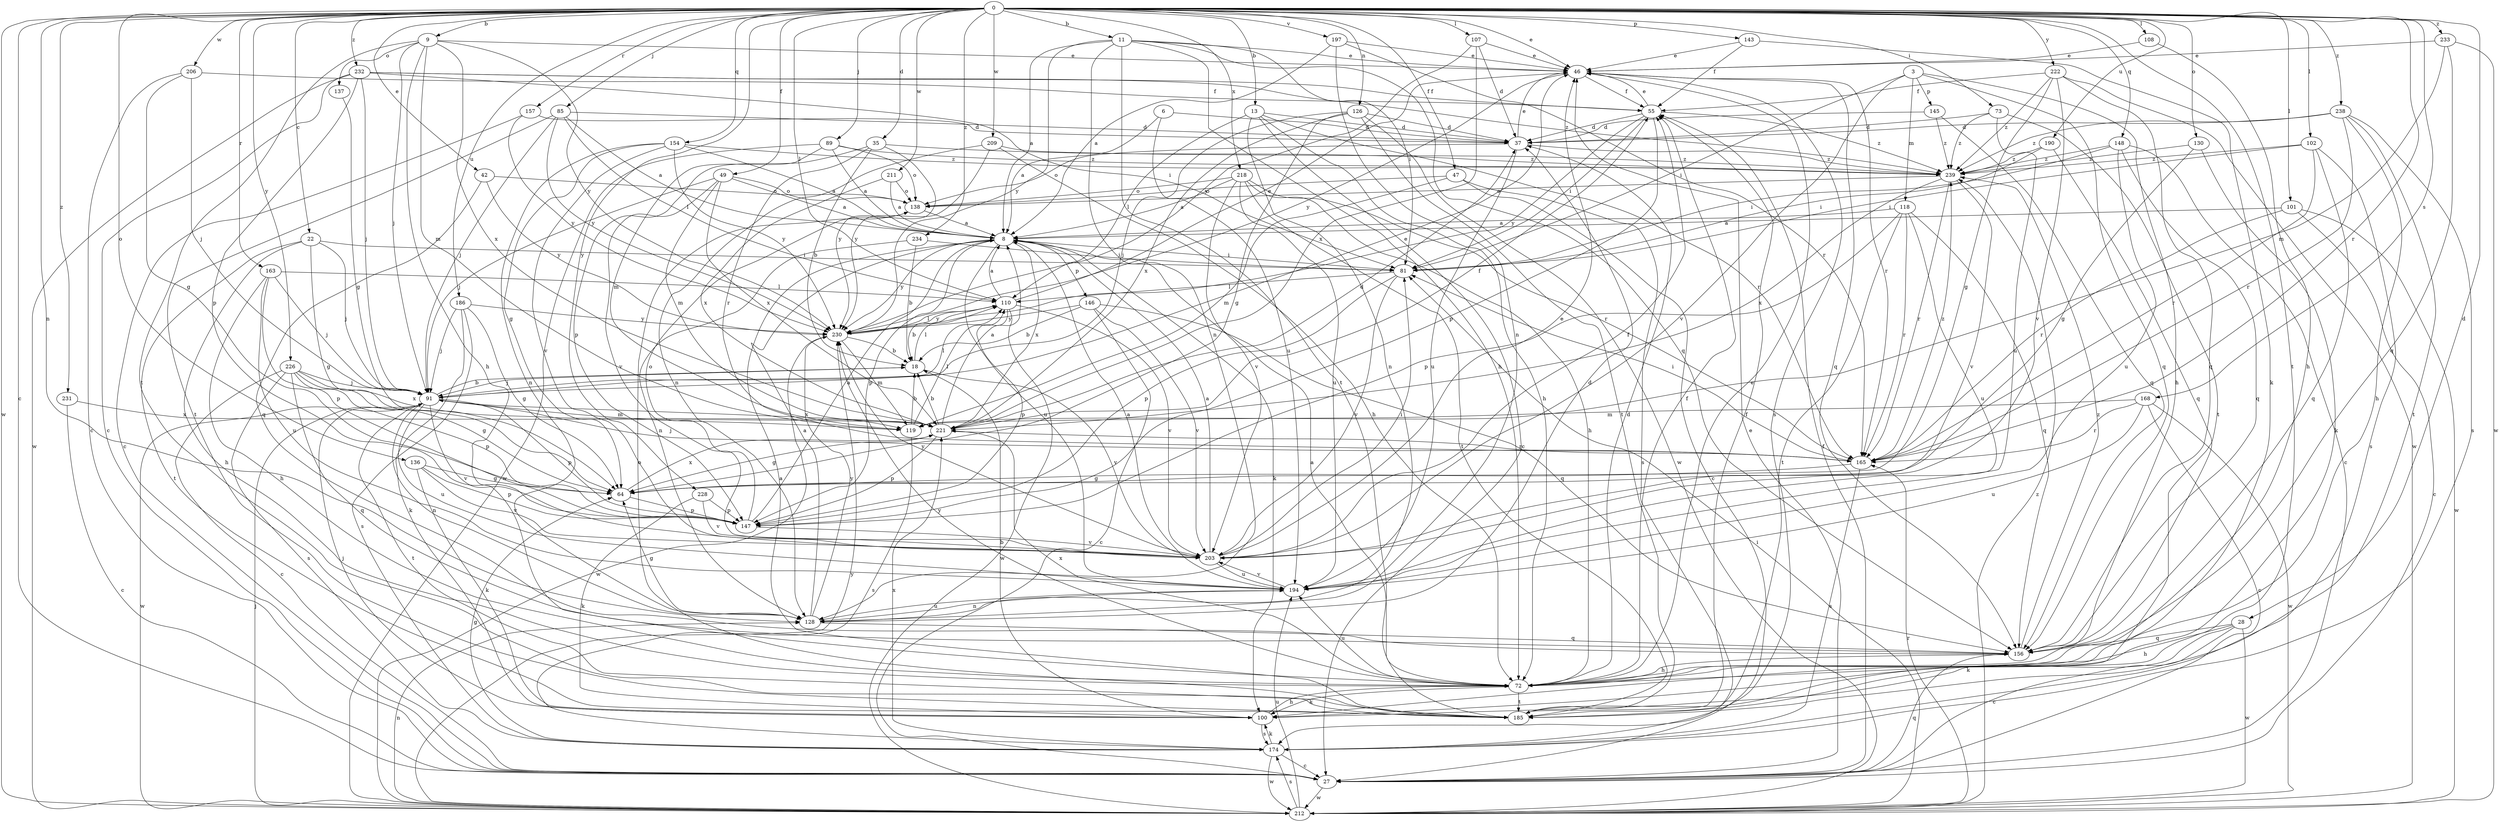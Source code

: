 strict digraph  {
0;
3;
6;
8;
9;
11;
13;
18;
22;
27;
28;
35;
37;
42;
46;
47;
49;
55;
64;
72;
73;
81;
85;
89;
91;
100;
101;
102;
107;
108;
110;
118;
119;
126;
128;
130;
136;
137;
138;
143;
145;
146;
147;
148;
154;
156;
157;
163;
165;
168;
174;
185;
186;
190;
194;
197;
203;
206;
209;
211;
212;
218;
221;
222;
226;
228;
230;
231;
232;
233;
234;
238;
239;
0 -> 9  [label=b];
0 -> 11  [label=b];
0 -> 13  [label=b];
0 -> 22  [label=c];
0 -> 27  [label=c];
0 -> 28  [label=d];
0 -> 35  [label=d];
0 -> 42  [label=e];
0 -> 46  [label=e];
0 -> 47  [label=f];
0 -> 49  [label=f];
0 -> 73  [label=i];
0 -> 85  [label=j];
0 -> 89  [label=j];
0 -> 101  [label=l];
0 -> 102  [label=l];
0 -> 107  [label=l];
0 -> 108  [label=l];
0 -> 110  [label=l];
0 -> 126  [label=n];
0 -> 128  [label=n];
0 -> 130  [label=o];
0 -> 136  [label=o];
0 -> 143  [label=p];
0 -> 148  [label=q];
0 -> 154  [label=q];
0 -> 157  [label=r];
0 -> 163  [label=r];
0 -> 165  [label=r];
0 -> 168  [label=s];
0 -> 185  [label=t];
0 -> 186  [label=u];
0 -> 190  [label=u];
0 -> 197  [label=v];
0 -> 206  [label=w];
0 -> 209  [label=w];
0 -> 211  [label=w];
0 -> 212  [label=w];
0 -> 218  [label=x];
0 -> 222  [label=y];
0 -> 226  [label=y];
0 -> 228  [label=y];
0 -> 231  [label=z];
0 -> 232  [label=z];
0 -> 233  [label=z];
0 -> 234  [label=z];
0 -> 238  [label=z];
3 -> 72  [label=h];
3 -> 81  [label=i];
3 -> 118  [label=m];
3 -> 145  [label=p];
3 -> 156  [label=q];
3 -> 203  [label=v];
6 -> 8  [label=a];
6 -> 37  [label=d];
6 -> 194  [label=u];
8 -> 81  [label=i];
8 -> 100  [label=k];
8 -> 146  [label=p];
8 -> 147  [label=p];
8 -> 194  [label=u];
8 -> 221  [label=x];
8 -> 230  [label=y];
9 -> 46  [label=e];
9 -> 72  [label=h];
9 -> 91  [label=j];
9 -> 119  [label=m];
9 -> 137  [label=o];
9 -> 185  [label=t];
9 -> 221  [label=x];
9 -> 230  [label=y];
11 -> 8  [label=a];
11 -> 46  [label=e];
11 -> 72  [label=h];
11 -> 81  [label=i];
11 -> 128  [label=n];
11 -> 156  [label=q];
11 -> 185  [label=t];
11 -> 230  [label=y];
13 -> 27  [label=c];
13 -> 37  [label=d];
13 -> 72  [label=h];
13 -> 110  [label=l];
13 -> 128  [label=n];
13 -> 165  [label=r];
18 -> 91  [label=j];
18 -> 110  [label=l];
18 -> 203  [label=v];
22 -> 64  [label=g];
22 -> 72  [label=h];
22 -> 81  [label=i];
22 -> 91  [label=j];
22 -> 185  [label=t];
27 -> 46  [label=e];
27 -> 55  [label=f];
27 -> 156  [label=q];
27 -> 212  [label=w];
28 -> 27  [label=c];
28 -> 72  [label=h];
28 -> 100  [label=k];
28 -> 156  [label=q];
28 -> 212  [label=w];
35 -> 18  [label=b];
35 -> 147  [label=p];
35 -> 165  [label=r];
35 -> 230  [label=y];
35 -> 239  [label=z];
37 -> 46  [label=e];
37 -> 138  [label=o];
37 -> 194  [label=u];
37 -> 239  [label=z];
42 -> 138  [label=o];
42 -> 156  [label=q];
42 -> 230  [label=y];
46 -> 55  [label=f];
46 -> 156  [label=q];
46 -> 165  [label=r];
46 -> 174  [label=s];
46 -> 230  [label=y];
47 -> 27  [label=c];
47 -> 119  [label=m];
47 -> 138  [label=o];
47 -> 174  [label=s];
49 -> 8  [label=a];
49 -> 91  [label=j];
49 -> 119  [label=m];
49 -> 138  [label=o];
49 -> 203  [label=v];
49 -> 221  [label=x];
55 -> 37  [label=d];
55 -> 46  [label=e];
55 -> 81  [label=i];
55 -> 147  [label=p];
55 -> 230  [label=y];
55 -> 239  [label=z];
64 -> 147  [label=p];
64 -> 221  [label=x];
72 -> 8  [label=a];
72 -> 37  [label=d];
72 -> 46  [label=e];
72 -> 55  [label=f];
72 -> 100  [label=k];
72 -> 185  [label=t];
72 -> 194  [label=u];
72 -> 221  [label=x];
72 -> 230  [label=y];
73 -> 37  [label=d];
73 -> 185  [label=t];
73 -> 194  [label=u];
73 -> 239  [label=z];
81 -> 110  [label=l];
81 -> 147  [label=p];
81 -> 203  [label=v];
85 -> 8  [label=a];
85 -> 37  [label=d];
85 -> 91  [label=j];
85 -> 110  [label=l];
85 -> 185  [label=t];
85 -> 230  [label=y];
89 -> 8  [label=a];
89 -> 119  [label=m];
89 -> 138  [label=o];
89 -> 212  [label=w];
89 -> 239  [label=z];
91 -> 18  [label=b];
91 -> 46  [label=e];
91 -> 110  [label=l];
91 -> 119  [label=m];
91 -> 128  [label=n];
91 -> 147  [label=p];
91 -> 185  [label=t];
91 -> 194  [label=u];
91 -> 203  [label=v];
91 -> 212  [label=w];
91 -> 221  [label=x];
100 -> 18  [label=b];
100 -> 72  [label=h];
100 -> 91  [label=j];
100 -> 174  [label=s];
101 -> 8  [label=a];
101 -> 27  [label=c];
101 -> 165  [label=r];
101 -> 212  [label=w];
102 -> 81  [label=i];
102 -> 156  [label=q];
102 -> 165  [label=r];
102 -> 174  [label=s];
102 -> 239  [label=z];
107 -> 37  [label=d];
107 -> 46  [label=e];
107 -> 221  [label=x];
107 -> 230  [label=y];
108 -> 46  [label=e];
108 -> 72  [label=h];
110 -> 8  [label=a];
110 -> 18  [label=b];
110 -> 46  [label=e];
110 -> 147  [label=p];
110 -> 203  [label=v];
110 -> 212  [label=w];
110 -> 230  [label=y];
118 -> 8  [label=a];
118 -> 147  [label=p];
118 -> 156  [label=q];
118 -> 165  [label=r];
118 -> 185  [label=t];
118 -> 194  [label=u];
119 -> 18  [label=b];
119 -> 110  [label=l];
119 -> 174  [label=s];
126 -> 37  [label=d];
126 -> 64  [label=g];
126 -> 91  [label=j];
126 -> 185  [label=t];
126 -> 212  [label=w];
126 -> 221  [label=x];
128 -> 8  [label=a];
128 -> 37  [label=d];
128 -> 64  [label=g];
128 -> 156  [label=q];
128 -> 194  [label=u];
128 -> 230  [label=y];
130 -> 64  [label=g];
130 -> 100  [label=k];
130 -> 239  [label=z];
136 -> 64  [label=g];
136 -> 100  [label=k];
136 -> 147  [label=p];
136 -> 203  [label=v];
137 -> 64  [label=g];
138 -> 8  [label=a];
143 -> 46  [label=e];
143 -> 55  [label=f];
143 -> 100  [label=k];
145 -> 37  [label=d];
145 -> 156  [label=q];
145 -> 239  [label=z];
146 -> 18  [label=b];
146 -> 27  [label=c];
146 -> 156  [label=q];
146 -> 203  [label=v];
146 -> 230  [label=y];
147 -> 8  [label=a];
147 -> 138  [label=o];
147 -> 203  [label=v];
148 -> 27  [label=c];
148 -> 81  [label=i];
148 -> 156  [label=q];
148 -> 194  [label=u];
148 -> 239  [label=z];
154 -> 8  [label=a];
154 -> 64  [label=g];
154 -> 128  [label=n];
154 -> 203  [label=v];
154 -> 230  [label=y];
154 -> 239  [label=z];
156 -> 72  [label=h];
156 -> 239  [label=z];
157 -> 27  [label=c];
157 -> 37  [label=d];
157 -> 230  [label=y];
163 -> 72  [label=h];
163 -> 91  [label=j];
163 -> 110  [label=l];
163 -> 147  [label=p];
163 -> 194  [label=u];
165 -> 64  [label=g];
165 -> 81  [label=i];
165 -> 91  [label=j];
165 -> 174  [label=s];
165 -> 239  [label=z];
168 -> 27  [label=c];
168 -> 119  [label=m];
168 -> 165  [label=r];
168 -> 194  [label=u];
168 -> 212  [label=w];
174 -> 27  [label=c];
174 -> 64  [label=g];
174 -> 100  [label=k];
174 -> 212  [label=w];
174 -> 221  [label=x];
185 -> 8  [label=a];
185 -> 55  [label=f];
185 -> 138  [label=o];
186 -> 64  [label=g];
186 -> 91  [label=j];
186 -> 100  [label=k];
186 -> 174  [label=s];
186 -> 230  [label=y];
190 -> 81  [label=i];
190 -> 156  [label=q];
190 -> 239  [label=z];
194 -> 8  [label=a];
194 -> 128  [label=n];
194 -> 203  [label=v];
197 -> 8  [label=a];
197 -> 46  [label=e];
197 -> 128  [label=n];
197 -> 165  [label=r];
203 -> 8  [label=a];
203 -> 46  [label=e];
203 -> 55  [label=f];
203 -> 81  [label=i];
203 -> 194  [label=u];
203 -> 230  [label=y];
206 -> 27  [label=c];
206 -> 55  [label=f];
206 -> 64  [label=g];
206 -> 91  [label=j];
209 -> 72  [label=h];
209 -> 128  [label=n];
209 -> 230  [label=y];
209 -> 239  [label=z];
211 -> 8  [label=a];
211 -> 138  [label=o];
211 -> 221  [label=x];
212 -> 81  [label=i];
212 -> 91  [label=j];
212 -> 128  [label=n];
212 -> 165  [label=r];
212 -> 174  [label=s];
212 -> 194  [label=u];
212 -> 230  [label=y];
212 -> 239  [label=z];
218 -> 8  [label=a];
218 -> 72  [label=h];
218 -> 138  [label=o];
218 -> 165  [label=r];
218 -> 185  [label=t];
218 -> 194  [label=u];
218 -> 203  [label=v];
221 -> 8  [label=a];
221 -> 18  [label=b];
221 -> 37  [label=d];
221 -> 55  [label=f];
221 -> 64  [label=g];
221 -> 147  [label=p];
221 -> 165  [label=r];
222 -> 55  [label=f];
222 -> 64  [label=g];
222 -> 156  [label=q];
222 -> 203  [label=v];
222 -> 212  [label=w];
222 -> 239  [label=z];
226 -> 27  [label=c];
226 -> 64  [label=g];
226 -> 91  [label=j];
226 -> 147  [label=p];
226 -> 156  [label=q];
226 -> 174  [label=s];
226 -> 221  [label=x];
228 -> 100  [label=k];
228 -> 147  [label=p];
228 -> 203  [label=v];
230 -> 18  [label=b];
230 -> 110  [label=l];
230 -> 119  [label=m];
230 -> 212  [label=w];
231 -> 27  [label=c];
231 -> 221  [label=x];
232 -> 27  [label=c];
232 -> 55  [label=f];
232 -> 81  [label=i];
232 -> 91  [label=j];
232 -> 147  [label=p];
232 -> 212  [label=w];
232 -> 239  [label=z];
233 -> 46  [label=e];
233 -> 119  [label=m];
233 -> 156  [label=q];
233 -> 212  [label=w];
234 -> 18  [label=b];
234 -> 81  [label=i];
234 -> 128  [label=n];
238 -> 37  [label=d];
238 -> 72  [label=h];
238 -> 165  [label=r];
238 -> 174  [label=s];
238 -> 185  [label=t];
238 -> 239  [label=z];
239 -> 138  [label=o];
239 -> 165  [label=r];
239 -> 203  [label=v];
239 -> 221  [label=x];
}
